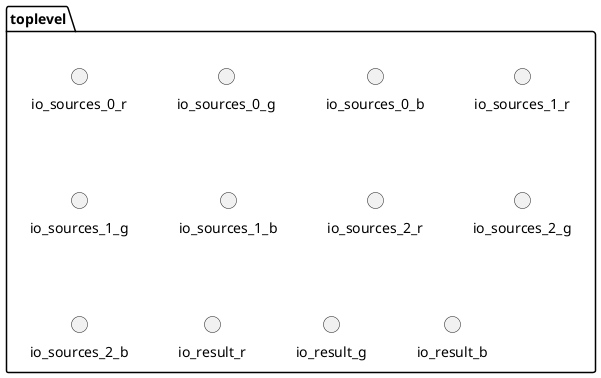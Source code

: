 @startuml
package toplevel{
()io_sources_0_r
()io_sources_0_g
()io_sources_0_b
()io_sources_1_r
()io_sources_1_g
()io_sources_1_b
()io_sources_2_r
()io_sources_2_g
()io_sources_2_b
()io_result_r
()io_result_g
()io_result_b
}
@enduml